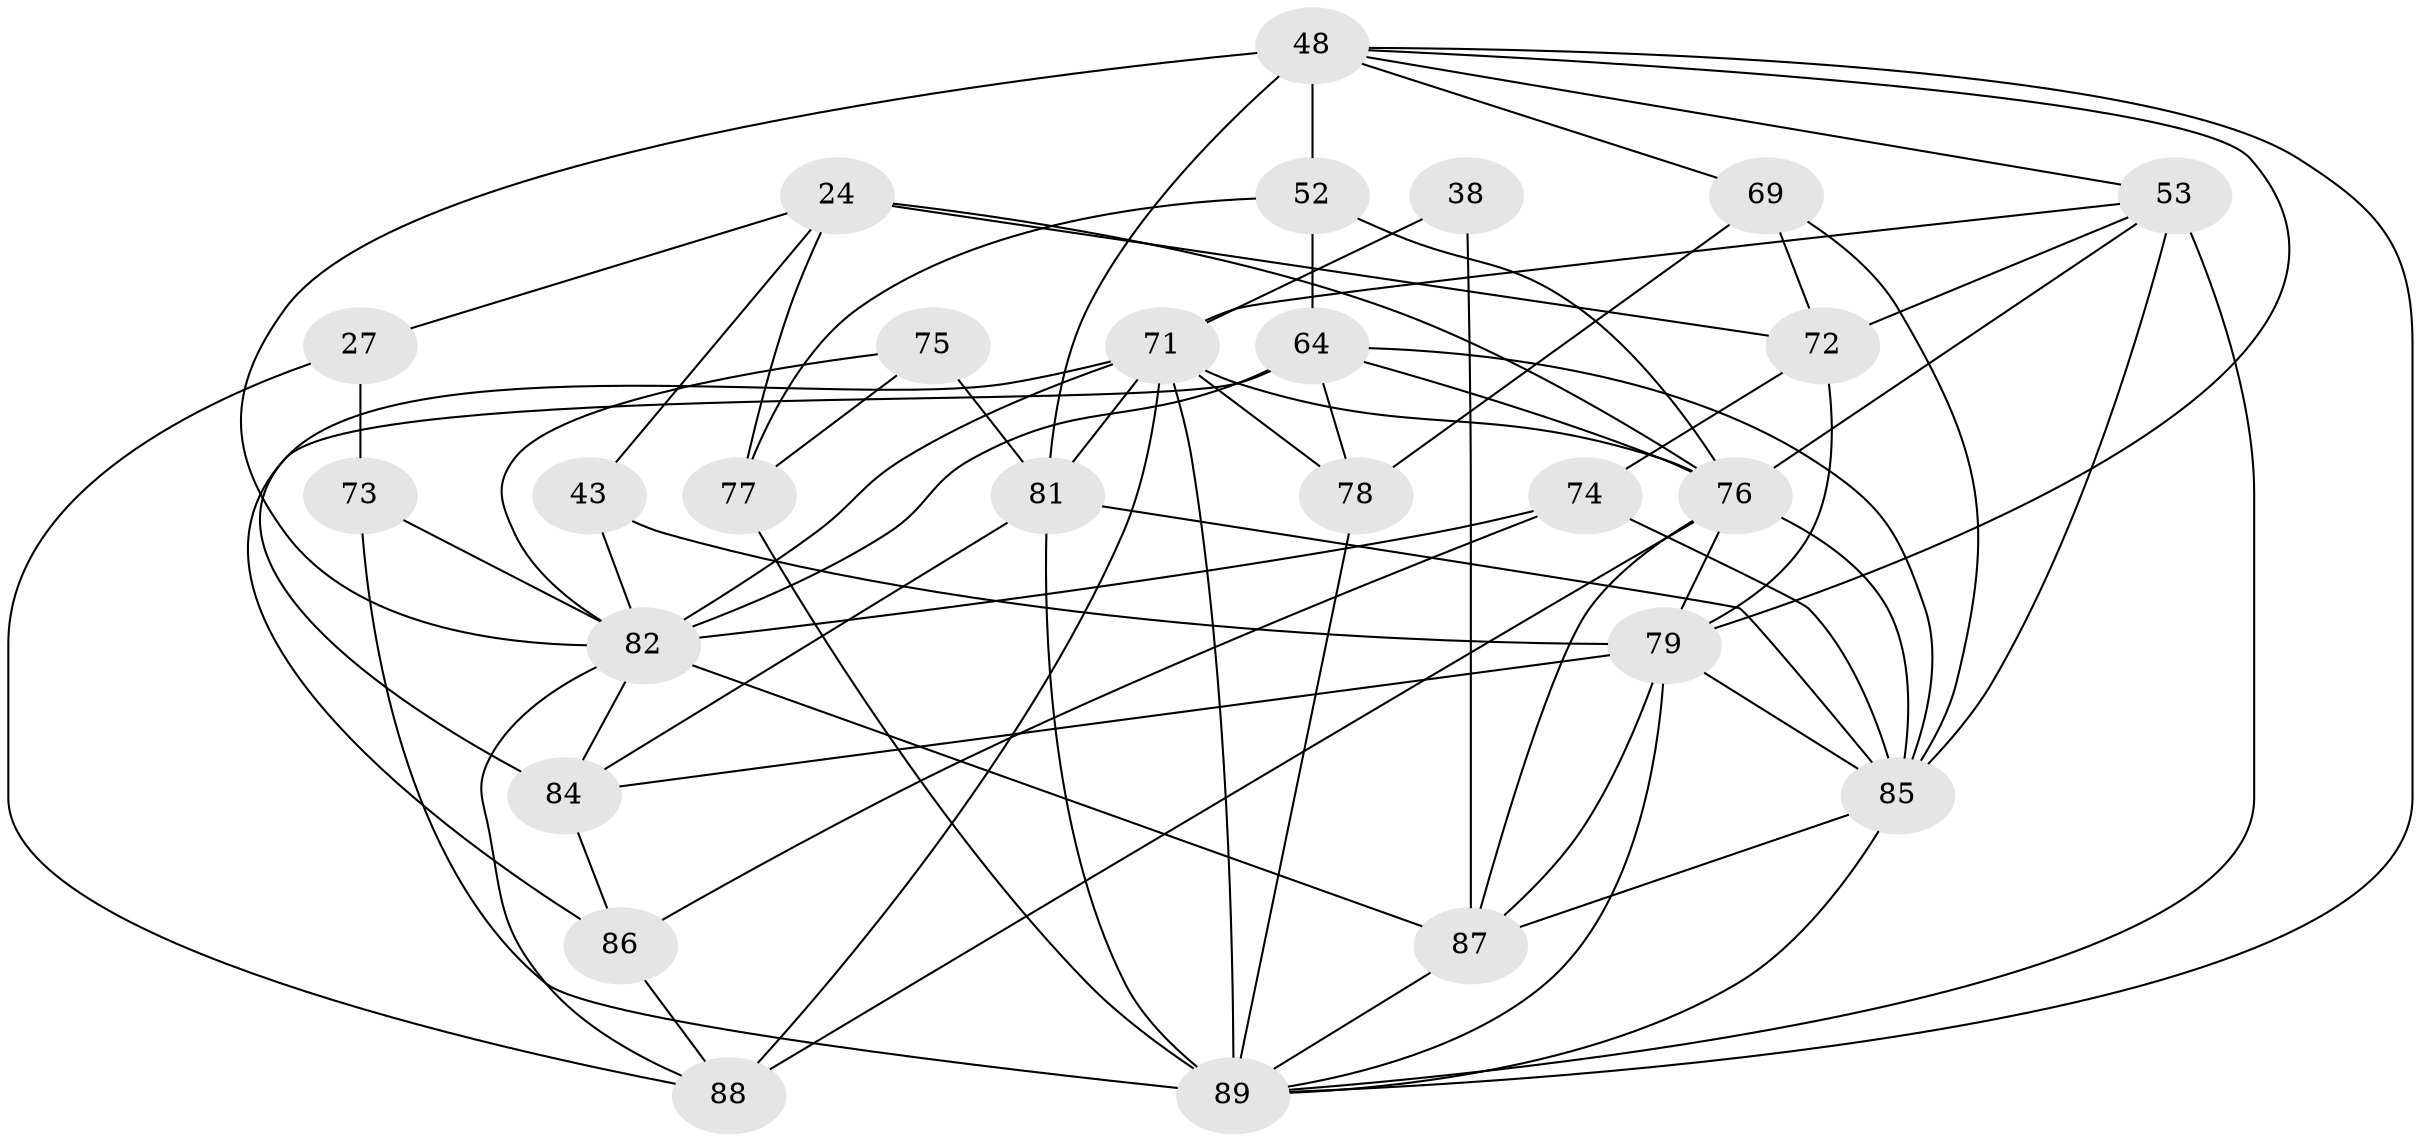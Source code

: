 // original degree distribution, {4: 1.0}
// Generated by graph-tools (version 1.1) at 2025/02/03/04/25 22:02:48]
// undirected, 26 vertices, 72 edges
graph export_dot {
graph [start="1"]
  node [color=gray90,style=filled];
  24 [super="+4+10"];
  27;
  38;
  43;
  48 [super="+2+18+21+8"];
  52 [super="+9"];
  53 [super="+31+47"];
  64 [super="+6+12+30"];
  69;
  71 [super="+59+60"];
  72 [super="+40"];
  73 [super="+22+62"];
  74;
  75 [super="+54"];
  76 [super="+41+70"];
  77 [super="+37"];
  78 [super="+29"];
  79 [super="+63+42"];
  81 [super="+13+67+68"];
  82 [super="+25+57+61+51"];
  84 [super="+26"];
  85 [super="+45+58"];
  86;
  87 [super="+39"];
  88 [super="+83"];
  89 [super="+80+66"];
  24 -- 27;
  24 -- 77 [weight=2];
  24 -- 72 [weight=2];
  24 -- 43;
  24 -- 76 [weight=2];
  27 -- 88;
  27 -- 73 [weight=2];
  38 -- 87 [weight=2];
  38 -- 71 [weight=2];
  43 -- 82;
  43 -- 79 [weight=2];
  48 -- 52 [weight=2];
  48 -- 69;
  48 -- 81 [weight=4];
  48 -- 82 [weight=2];
  48 -- 53;
  48 -- 89 [weight=3];
  48 -- 79;
  52 -- 77;
  52 -- 64 [weight=2];
  52 -- 76;
  53 -- 72;
  53 -- 76;
  53 -- 85 [weight=5];
  53 -- 89;
  53 -- 71;
  64 -- 86;
  64 -- 78;
  64 -- 82 [weight=4];
  64 -- 76;
  64 -- 85;
  69 -- 72;
  69 -- 78;
  69 -- 85;
  71 -- 81 [weight=2];
  71 -- 82 [weight=4];
  71 -- 76 [weight=2];
  71 -- 78 [weight=2];
  71 -- 84 [weight=2];
  71 -- 88;
  71 -- 89 [weight=2];
  72 -- 74;
  72 -- 79;
  73 -- 89 [weight=2];
  73 -- 82 [weight=2];
  74 -- 86;
  74 -- 85;
  74 -- 82;
  75 -- 81 [weight=2];
  75 -- 77 [weight=2];
  75 -- 82 [weight=2];
  76 -- 79;
  76 -- 87;
  76 -- 88 [weight=2];
  76 -- 85;
  77 -- 89;
  78 -- 89 [weight=2];
  79 -- 89;
  79 -- 85 [weight=2];
  79 -- 84;
  79 -- 87;
  81 -- 84;
  81 -- 89 [weight=2];
  81 -- 85 [weight=3];
  82 -- 84;
  82 -- 87 [weight=2];
  82 -- 88;
  84 -- 86;
  85 -- 87;
  85 -- 89;
  86 -- 88;
  87 -- 89;
}
